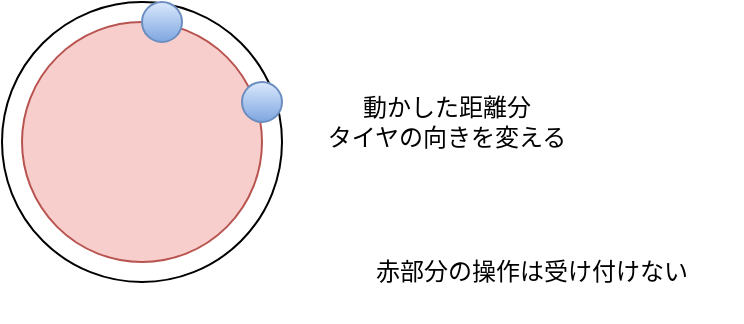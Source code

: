 <mxfile version="20.7.3" type="device" pages="2"><diagram id="S9e5pWcXhhWifOB8miAc" name="ページ1"><mxGraphModel dx="1434" dy="437" grid="1" gridSize="10" guides="1" tooltips="1" connect="1" arrows="1" fold="1" page="1" pageScale="1" pageWidth="583" pageHeight="413" math="0" shadow="0"><root><mxCell id="0"/><mxCell id="1" parent="0"/><mxCell id="d3CY3cXVVdqf_WyLGHOF-1" value="" style="ellipse;whiteSpace=wrap;html=1;aspect=fixed;" parent="1" vertex="1"><mxGeometry y="430" width="140" height="140" as="geometry"/></mxCell><mxCell id="d3CY3cXVVdqf_WyLGHOF-3" value="動かした距離分&lt;br&gt;タイヤの向きを変える" style="text;html=1;align=center;verticalAlign=middle;resizable=0;points=[];autosize=1;strokeColor=none;fillColor=none;" parent="1" vertex="1"><mxGeometry x="152" y="470" width="140" height="40" as="geometry"/></mxCell><mxCell id="d3CY3cXVVdqf_WyLGHOF-4" value="" style="ellipse;whiteSpace=wrap;html=1;aspect=fixed;fillColor=#f8cecc;strokeColor=#b85450;" parent="1" vertex="1"><mxGeometry x="10" y="440" width="120" height="120" as="geometry"/></mxCell><mxCell id="d3CY3cXVVdqf_WyLGHOF-6" value="赤部分の操作は受け付けない&lt;br&gt;" style="text;strokeColor=none;align=center;fillColor=none;html=1;verticalAlign=middle;whiteSpace=wrap;rounded=0;" parent="1" vertex="1"><mxGeometry x="160" y="540" width="210" height="50" as="geometry"/></mxCell><mxCell id="d3CY3cXVVdqf_WyLGHOF-9" value="" style="ellipse;whiteSpace=wrap;html=1;aspect=fixed;fillColor=#dae8fc;strokeColor=#6c8ebf;gradientColor=#7ea6e0;" parent="1" vertex="1"><mxGeometry x="70" y="430" width="20" height="20" as="geometry"/></mxCell><mxCell id="d3CY3cXVVdqf_WyLGHOF-12" value="" style="ellipse;whiteSpace=wrap;html=1;aspect=fixed;fillColor=#dae8fc;strokeColor=#6c8ebf;gradientColor=#7ea6e0;" parent="1" vertex="1"><mxGeometry x="120" y="470" width="20" height="20" as="geometry"/></mxCell></root></mxGraphModel></diagram><diagram id="3Utncjzfvw78znGM0jd2" name="ページ2"><mxGraphModel dx="451" dy="583" grid="1" gridSize="10" guides="1" tooltips="1" connect="1" arrows="1" fold="1" page="1" pageScale="1" pageWidth="583" pageHeight="413" math="0" shadow="0"><root><mxCell id="0"/><mxCell id="1" parent="0"/><mxCell id="es-RZzILFK-Uyw5HTIs5-1" value="" style="endArrow=none;html=1;rounded=0;strokeWidth=5;" edge="1" parent="1"><mxGeometry width="50" height="50" relative="1" as="geometry"><mxPoint x="80" y="200" as="sourcePoint"/><mxPoint x="520" y="200" as="targetPoint"/></mxGeometry></mxCell><mxCell id="es-RZzILFK-Uyw5HTIs5-2" value="" style="endArrow=none;html=1;rounded=0;strokeWidth=5;fillColor=#f8cecc;strokeColor=#b85450;" edge="1" parent="1"><mxGeometry width="50" height="50" relative="1" as="geometry"><mxPoint x="200" y="280" as="sourcePoint"/><mxPoint x="200" y="120" as="targetPoint"/></mxGeometry></mxCell><mxCell id="es-RZzILFK-Uyw5HTIs5-3" value="" style="endArrow=none;html=1;rounded=0;strokeWidth=5;fillColor=#f8cecc;strokeColor=#b85450;" edge="1" parent="1"><mxGeometry width="50" height="50" relative="1" as="geometry"><mxPoint x="400" y="280" as="sourcePoint"/><mxPoint x="400" y="120" as="targetPoint"/></mxGeometry></mxCell><mxCell id="es-RZzILFK-Uyw5HTIs5-6" value="" style="ellipse;whiteSpace=wrap;html=1;aspect=fixed;fillColor=none;gradientColor=default;" vertex="1" parent="1"><mxGeometry x="320" y="120" width="160" height="160" as="geometry"/></mxCell><mxCell id="es-RZzILFK-Uyw5HTIs5-7" value="" style="ellipse;whiteSpace=wrap;html=1;aspect=fixed;fillColor=none;gradientColor=default;" vertex="1" parent="1"><mxGeometry x="120" y="120" width="160" height="160" as="geometry"/></mxCell><mxCell id="es-RZzILFK-Uyw5HTIs5-8" value="&lt;h1&gt;memo&lt;/h1&gt;&lt;p&gt;パラメータ:&lt;/p&gt;&lt;p&gt;angle:&lt;/p&gt;&lt;p&gt;角度1&lt;/p&gt;" style="text;html=1;strokeColor=default;fillColor=none;spacing=5;spacingTop=-20;whiteSpace=wrap;overflow=hidden;rounded=0;shadow=0;" vertex="1" parent="1"><mxGeometry x="110" y="330" width="260" height="160" as="geometry"/></mxCell><mxCell id="es-RZzILFK-Uyw5HTIs5-11" value="" style="endArrow=none;html=1;rounded=0;strokeWidth=2;jumpSize=0;exitX=0.259;exitY=0.94;exitDx=0;exitDy=0;exitPerimeter=0;entryX=0.765;entryY=0.059;entryDx=0;entryDy=0;entryPerimeter=0;" edge="1" parent="1" source="es-RZzILFK-Uyw5HTIs5-7" target="es-RZzILFK-Uyw5HTIs5-7"><mxGeometry width="50" height="50" relative="1" as="geometry"><mxPoint x="180" y="320" as="sourcePoint"/><mxPoint x="300" y="170" as="targetPoint"/></mxGeometry></mxCell></root></mxGraphModel></diagram></mxfile>